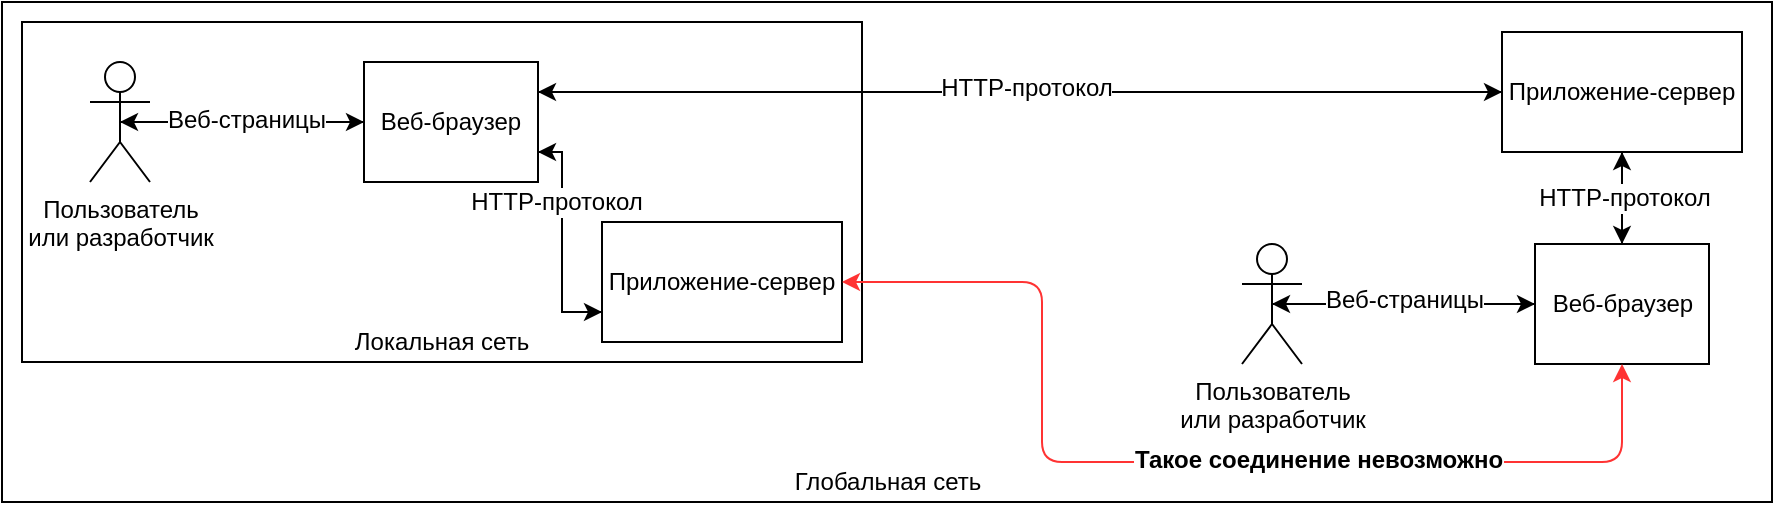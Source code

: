 <mxfile version="10.7.1" type="github"><diagram id="C2aTFwhGaphhmGiAVbC_" name="Page-1"><mxGraphModel dx="1324" dy="-473" grid="1" gridSize="10" guides="1" tooltips="1" connect="1" arrows="1" fold="1" page="1" pageScale="1" pageWidth="827" pageHeight="1169" math="0" shadow="0"><root><mxCell id="0"/><mxCell id="1" parent="0"/><mxCell id="VZxju0n4UGv2AYLSGVME-25" value="" style="rounded=0;whiteSpace=wrap;html=1;fillColor=#FFFFFF;" vertex="1" parent="1"><mxGeometry x="580" y="1890" width="885" height="250" as="geometry"/></mxCell><mxCell id="VZxju0n4UGv2AYLSGVME-26" value="" style="rounded=0;whiteSpace=wrap;html=1;fillColor=#FFFFFF;" vertex="1" parent="1"><mxGeometry x="590" y="1900" width="420" height="170" as="geometry"/></mxCell><mxCell id="VZxju0n4UGv2AYLSGVME-27" style="edgeStyle=orthogonalEdgeStyle;rounded=0;orthogonalLoop=1;jettySize=auto;html=1;exitX=0;exitY=0.5;exitDx=0;exitDy=0;entryX=0.5;entryY=0.5;entryDx=0;entryDy=0;entryPerimeter=0;" edge="1" parent="1" source="VZxju0n4UGv2AYLSGVME-29" target="VZxju0n4UGv2AYLSGVME-31"><mxGeometry relative="1" as="geometry"/></mxCell><mxCell id="VZxju0n4UGv2AYLSGVME-41" style="edgeStyle=orthogonalEdgeStyle;rounded=0;orthogonalLoop=1;jettySize=auto;html=1;exitX=1;exitY=0.25;exitDx=0;exitDy=0;entryX=0;entryY=0.5;entryDx=0;entryDy=0;" edge="1" parent="1" source="VZxju0n4UGv2AYLSGVME-29" target="VZxju0n4UGv2AYLSGVME-34"><mxGeometry relative="1" as="geometry"/></mxCell><mxCell id="VZxju0n4UGv2AYLSGVME-45" style="edgeStyle=orthogonalEdgeStyle;rounded=0;orthogonalLoop=1;jettySize=auto;html=1;exitX=1;exitY=0.75;exitDx=0;exitDy=0;entryX=0;entryY=0.75;entryDx=0;entryDy=0;" edge="1" parent="1" source="VZxju0n4UGv2AYLSGVME-29" target="VZxju0n4UGv2AYLSGVME-33"><mxGeometry relative="1" as="geometry"><Array as="points"><mxPoint x="860" y="1965"/><mxPoint x="860" y="2045"/></Array></mxGeometry></mxCell><mxCell id="VZxju0n4UGv2AYLSGVME-29" value="Веб-браузер" style="rounded=0;whiteSpace=wrap;html=1;fillColor=#FFFFFF;" vertex="1" parent="1"><mxGeometry x="761" y="1920" width="87" height="60" as="geometry"/></mxCell><mxCell id="VZxju0n4UGv2AYLSGVME-30" style="edgeStyle=orthogonalEdgeStyle;rounded=0;orthogonalLoop=1;jettySize=auto;html=1;exitX=0.5;exitY=0.5;exitDx=0;exitDy=0;exitPerimeter=0;entryX=0;entryY=0.5;entryDx=0;entryDy=0;" edge="1" parent="1" source="VZxju0n4UGv2AYLSGVME-31" target="VZxju0n4UGv2AYLSGVME-29"><mxGeometry relative="1" as="geometry"/></mxCell><mxCell id="VZxju0n4UGv2AYLSGVME-43" value="Веб-страницы" style="text;html=1;resizable=0;points=[];align=center;verticalAlign=middle;labelBackgroundColor=#ffffff;" vertex="1" connectable="0" parent="VZxju0n4UGv2AYLSGVME-30"><mxGeometry x="0.282" y="-1" relative="1" as="geometry"><mxPoint x="-15" y="-2" as="offset"/></mxGeometry></mxCell><mxCell id="VZxju0n4UGv2AYLSGVME-31" value="Пользователь&lt;br&gt;или разработчик&lt;br&gt;" style="shape=umlActor;verticalLabelPosition=bottom;labelBackgroundColor=#ffffff;verticalAlign=top;html=1;outlineConnect=0;fillColor=#FFFFFF;" vertex="1" parent="1"><mxGeometry x="624" y="1920" width="30" height="60" as="geometry"/></mxCell><mxCell id="VZxju0n4UGv2AYLSGVME-46" style="edgeStyle=orthogonalEdgeStyle;rounded=0;orthogonalLoop=1;jettySize=auto;html=1;exitX=0;exitY=0.75;exitDx=0;exitDy=0;entryX=1;entryY=0.75;entryDx=0;entryDy=0;" edge="1" parent="1" source="VZxju0n4UGv2AYLSGVME-33" target="VZxju0n4UGv2AYLSGVME-29"><mxGeometry relative="1" as="geometry"><Array as="points"><mxPoint x="860" y="2045"/><mxPoint x="860" y="1965"/></Array></mxGeometry></mxCell><mxCell id="VZxju0n4UGv2AYLSGVME-47" value="HTTP-протокол" style="text;html=1;resizable=0;points=[];align=center;verticalAlign=middle;labelBackgroundColor=#ffffff;" vertex="1" connectable="0" parent="VZxju0n4UGv2AYLSGVME-46"><mxGeometry x="0.247" y="-3" relative="1" as="geometry"><mxPoint x="-6" y="-5" as="offset"/></mxGeometry></mxCell><mxCell id="VZxju0n4UGv2AYLSGVME-33" value="Приложение-сервер" style="rounded=0;whiteSpace=wrap;html=1;fillColor=#FFFFFF;" vertex="1" parent="1"><mxGeometry x="880" y="2000" width="120" height="60" as="geometry"/></mxCell><mxCell id="VZxju0n4UGv2AYLSGVME-42" style="edgeStyle=orthogonalEdgeStyle;rounded=0;orthogonalLoop=1;jettySize=auto;html=1;exitX=0;exitY=0.5;exitDx=0;exitDy=0;entryX=1;entryY=0.25;entryDx=0;entryDy=0;" edge="1" parent="1" source="VZxju0n4UGv2AYLSGVME-34" target="VZxju0n4UGv2AYLSGVME-29"><mxGeometry relative="1" as="geometry"/></mxCell><mxCell id="VZxju0n4UGv2AYLSGVME-48" value="HTTP-протокол" style="text;html=1;resizable=0;points=[];align=center;verticalAlign=middle;labelBackgroundColor=#ffffff;fillColor=#CCE5FF;" vertex="1" connectable="0" parent="VZxju0n4UGv2AYLSGVME-42"><mxGeometry x="-0.036" y="2" relative="1" as="geometry"><mxPoint x="-5.5" y="-4" as="offset"/></mxGeometry></mxCell><mxCell id="VZxju0n4UGv2AYLSGVME-52" style="edgeStyle=orthogonalEdgeStyle;rounded=0;orthogonalLoop=1;jettySize=auto;html=1;exitX=0.5;exitY=1;exitDx=0;exitDy=0;entryX=0.5;entryY=0;entryDx=0;entryDy=0;" edge="1" parent="1" source="VZxju0n4UGv2AYLSGVME-34" target="VZxju0n4UGv2AYLSGVME-50"><mxGeometry relative="1" as="geometry"/></mxCell><mxCell id="VZxju0n4UGv2AYLSGVME-34" value="Приложение-сервер" style="rounded=0;whiteSpace=wrap;html=1;fillColor=#FFFFFF;" vertex="1" parent="1"><mxGeometry x="1330" y="1905" width="120" height="60" as="geometry"/></mxCell><mxCell id="VZxju0n4UGv2AYLSGVME-35" value="Глобальная сеть" style="text;html=1;strokeColor=none;fillColor=none;align=center;verticalAlign=middle;whiteSpace=wrap;rounded=0;" vertex="1" parent="1"><mxGeometry x="952.5" y="2120" width="140" height="20" as="geometry"/></mxCell><mxCell id="VZxju0n4UGv2AYLSGVME-36" value="Локальная сеть" style="text;html=1;strokeColor=none;fillColor=none;align=center;verticalAlign=middle;whiteSpace=wrap;rounded=0;" vertex="1" parent="1"><mxGeometry x="715" y="2050" width="170" height="20" as="geometry"/></mxCell><mxCell id="VZxju0n4UGv2AYLSGVME-53" style="edgeStyle=orthogonalEdgeStyle;rounded=0;orthogonalLoop=1;jettySize=auto;html=1;exitX=0.5;exitY=0.5;exitDx=0;exitDy=0;exitPerimeter=0;entryX=0;entryY=0.5;entryDx=0;entryDy=0;" edge="1" parent="1" source="VZxju0n4UGv2AYLSGVME-49" target="VZxju0n4UGv2AYLSGVME-50"><mxGeometry relative="1" as="geometry"/></mxCell><mxCell id="VZxju0n4UGv2AYLSGVME-49" value="Пользователь&lt;br&gt;или разработчик&lt;br&gt;" style="shape=umlActor;verticalLabelPosition=bottom;labelBackgroundColor=#ffffff;verticalAlign=top;html=1;outlineConnect=0;fillColor=#FFFFFF;" vertex="1" parent="1"><mxGeometry x="1200" y="2011" width="30" height="60" as="geometry"/></mxCell><mxCell id="VZxju0n4UGv2AYLSGVME-51" style="edgeStyle=orthogonalEdgeStyle;rounded=0;orthogonalLoop=1;jettySize=auto;html=1;exitX=0.5;exitY=0;exitDx=0;exitDy=0;entryX=0.5;entryY=1;entryDx=0;entryDy=0;" edge="1" parent="1" source="VZxju0n4UGv2AYLSGVME-50" target="VZxju0n4UGv2AYLSGVME-34"><mxGeometry relative="1" as="geometry"/></mxCell><mxCell id="VZxju0n4UGv2AYLSGVME-56" value="HTTP-протокол" style="text;html=1;resizable=0;points=[];align=center;verticalAlign=middle;labelBackgroundColor=#ffffff;" vertex="1" connectable="0" parent="VZxju0n4UGv2AYLSGVME-51"><mxGeometry x="0.229" y="-1" relative="1" as="geometry"><mxPoint y="5" as="offset"/></mxGeometry></mxCell><mxCell id="VZxju0n4UGv2AYLSGVME-54" style="edgeStyle=orthogonalEdgeStyle;rounded=0;orthogonalLoop=1;jettySize=auto;html=1;exitX=0;exitY=0.5;exitDx=0;exitDy=0;entryX=0.5;entryY=0.5;entryDx=0;entryDy=0;entryPerimeter=0;" edge="1" parent="1" source="VZxju0n4UGv2AYLSGVME-50" target="VZxju0n4UGv2AYLSGVME-49"><mxGeometry relative="1" as="geometry"/></mxCell><mxCell id="VZxju0n4UGv2AYLSGVME-55" value="Веб-страницы" style="text;html=1;resizable=0;points=[];align=center;verticalAlign=middle;labelBackgroundColor=#ffffff;" vertex="1" connectable="0" parent="VZxju0n4UGv2AYLSGVME-54"><mxGeometry x="-0.194" y="-2" relative="1" as="geometry"><mxPoint x="-13" as="offset"/></mxGeometry></mxCell><mxCell id="VZxju0n4UGv2AYLSGVME-50" value="Веб-браузер" style="rounded=0;whiteSpace=wrap;html=1;fillColor=#FFFFFF;" vertex="1" parent="1"><mxGeometry x="1346.5" y="2011" width="87" height="60" as="geometry"/></mxCell><mxCell id="VZxju0n4UGv2AYLSGVME-60" value="" style="endArrow=classic;startArrow=classic;html=1;strokeColor=#FF3333;entryX=1;entryY=0.5;entryDx=0;entryDy=0;exitX=0.5;exitY=1;exitDx=0;exitDy=0;" edge="1" parent="1" source="VZxju0n4UGv2AYLSGVME-50" target="VZxju0n4UGv2AYLSGVME-33"><mxGeometry width="50" height="50" relative="1" as="geometry"><mxPoint x="580" y="2210" as="sourcePoint"/><mxPoint x="630" y="2160" as="targetPoint"/><Array as="points"><mxPoint x="1390" y="2120"/><mxPoint x="1100" y="2120"/><mxPoint x="1100" y="2030"/></Array></mxGeometry></mxCell><mxCell id="VZxju0n4UGv2AYLSGVME-63" value="&lt;b&gt;Такое соединение невозможно&lt;/b&gt;" style="text;html=1;resizable=0;points=[];align=center;verticalAlign=middle;labelBackgroundColor=#ffffff;strokeColor=#FF1900;fillColor=#FF1900;" vertex="1" connectable="0" parent="VZxju0n4UGv2AYLSGVME-60"><mxGeometry x="-0.312" y="-1" relative="1" as="geometry"><mxPoint x="-19" as="offset"/></mxGeometry></mxCell></root></mxGraphModel></diagram></mxfile>